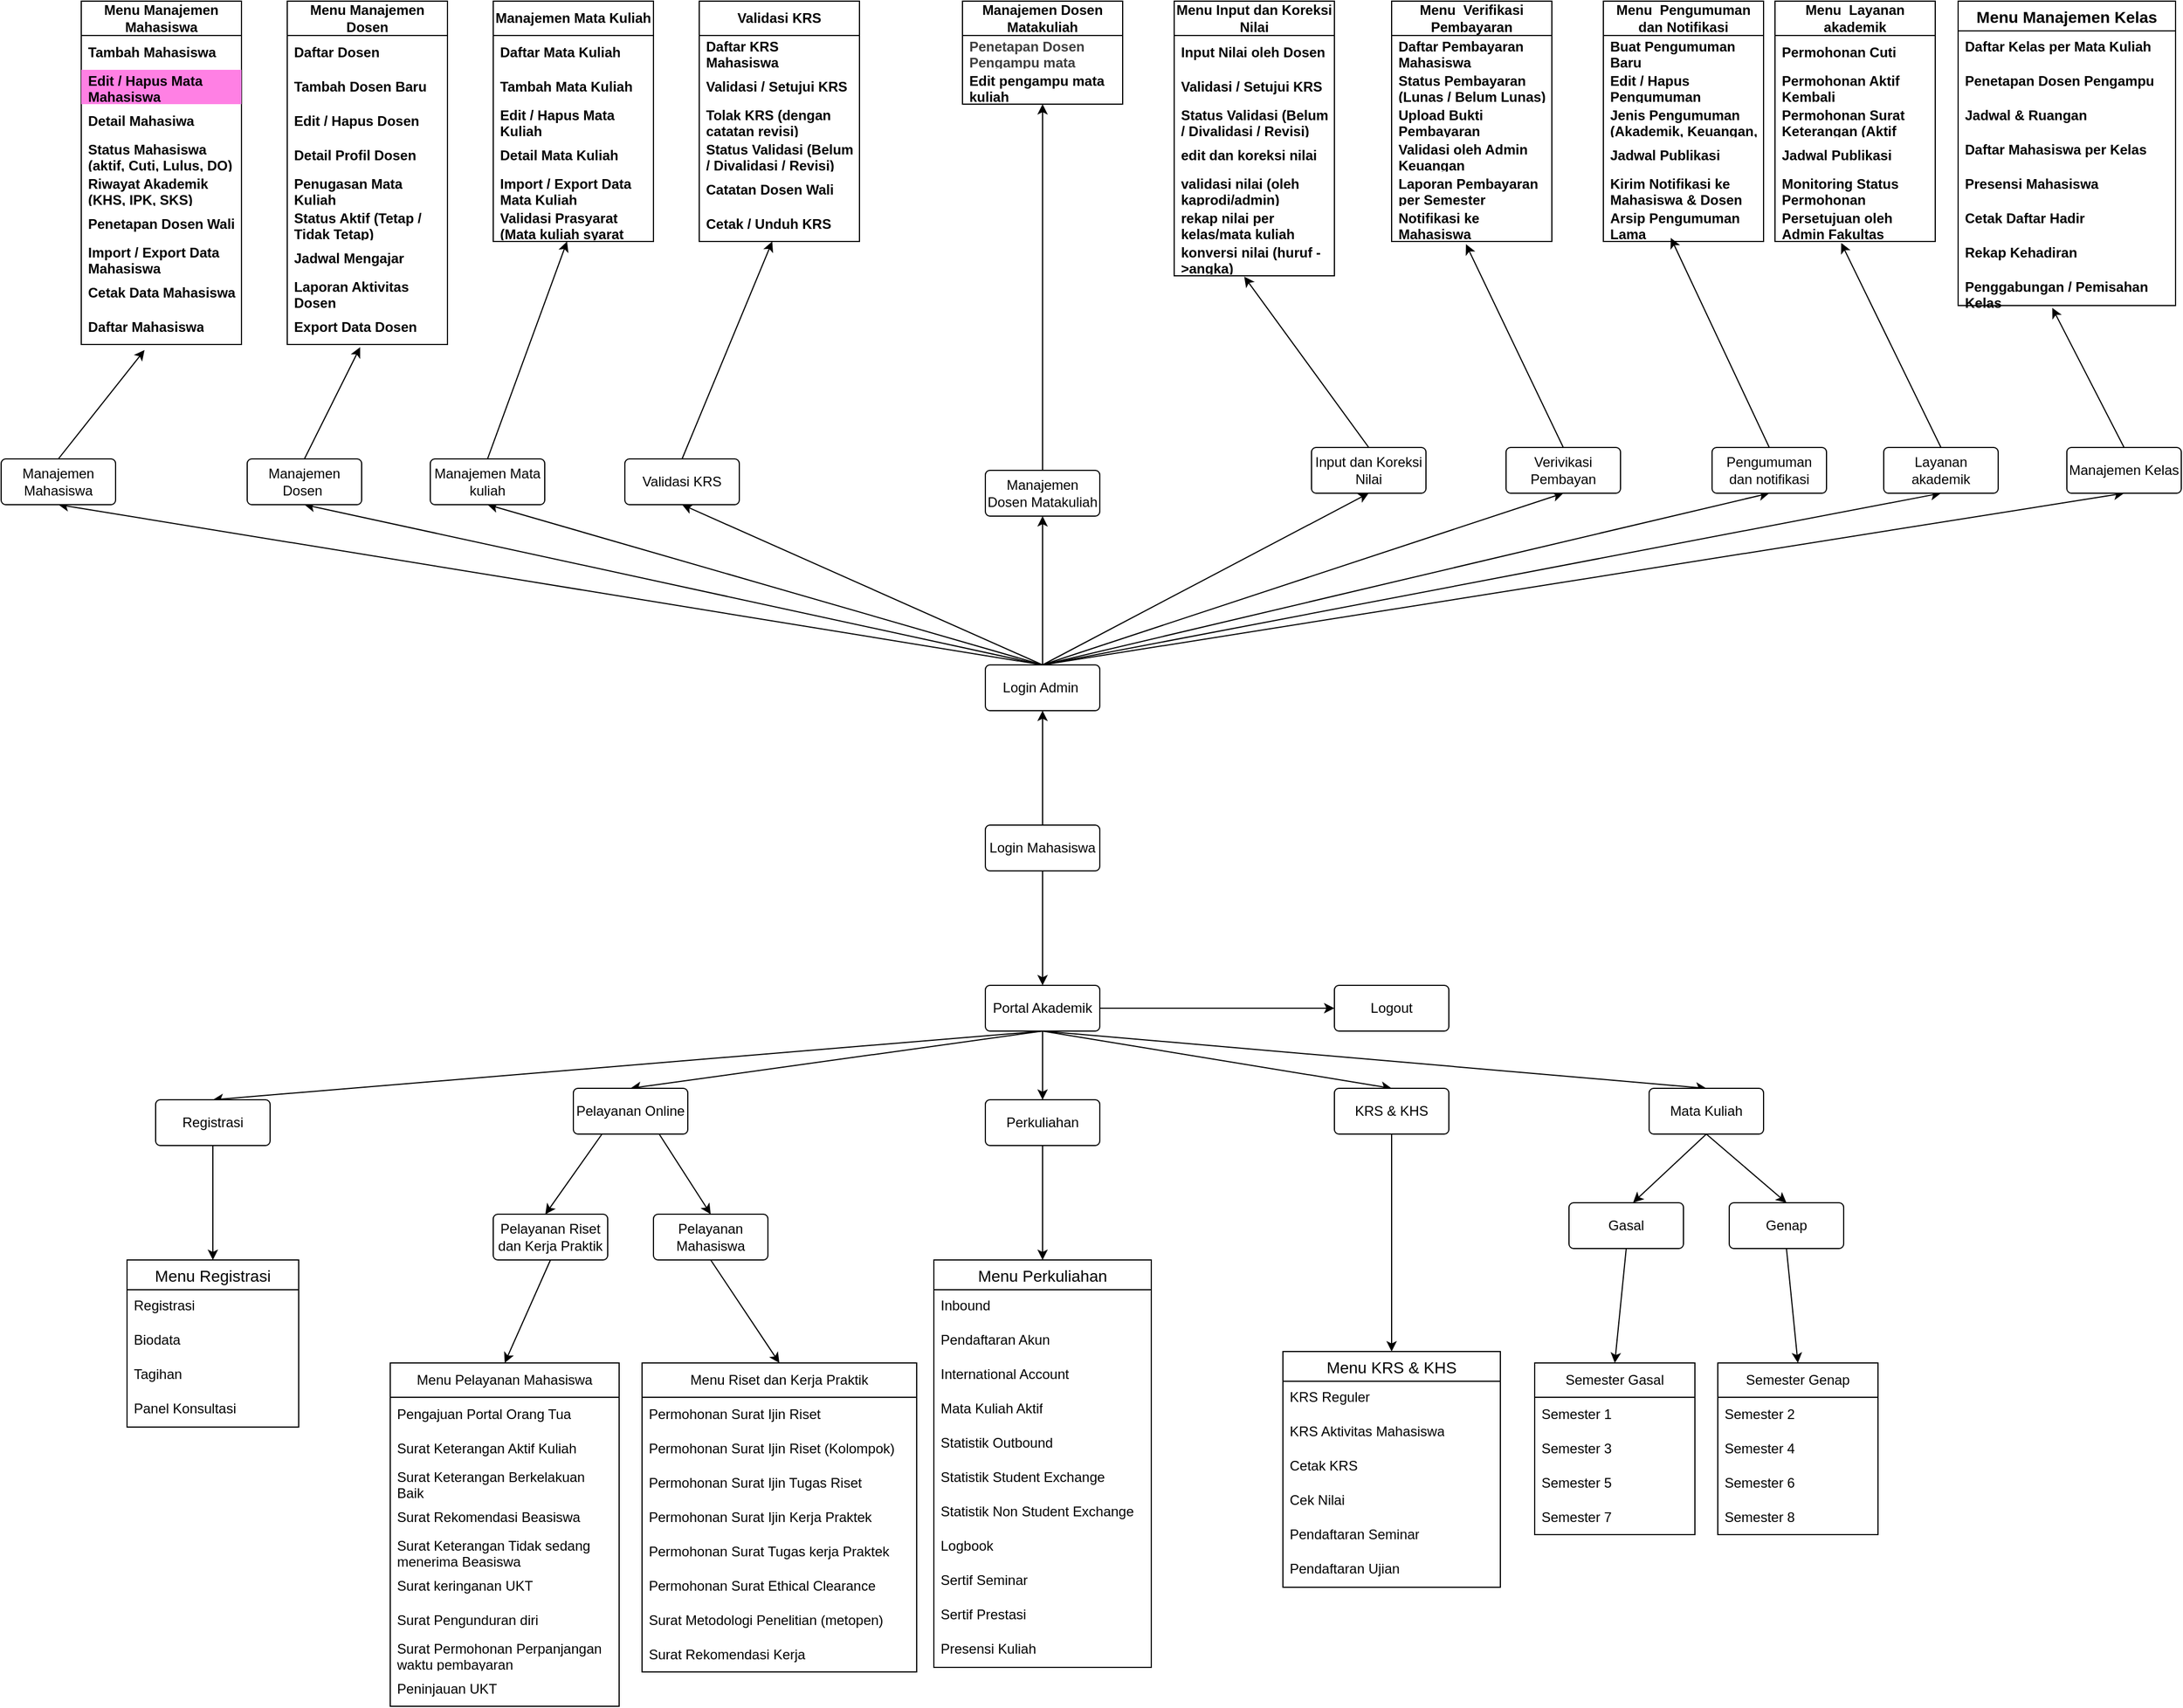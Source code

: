 <mxfile>
    <diagram name="Page-1" id="XrHhuJpk2YQxBKXzgdbh">
        <mxGraphModel dx="2471" dy="666" grid="1" gridSize="10" guides="1" tooltips="1" connect="1" arrows="0" fold="1" page="1" pageScale="1" pageWidth="850" pageHeight="1100" math="0" shadow="0">
            <root>
                <mxCell id="0"/>
                <mxCell id="1" parent="0"/>
                <mxCell id="265" style="edgeStyle=none;html=1;exitX=0.5;exitY=0;exitDx=0;exitDy=0;entryX=0.5;entryY=1;entryDx=0;entryDy=0;" parent="1" source="vxwZ2ynwk_jNYCJZXO2z-90" target="VOGMMPc9eYCUuUgIyV1X-90" edge="1">
                    <mxGeometry relative="1" as="geometry"/>
                </mxCell>
                <mxCell id="266" style="edgeStyle=none;html=1;exitX=0.5;exitY=0;exitDx=0;exitDy=0;entryX=0.5;entryY=1;entryDx=0;entryDy=0;" parent="1" source="vxwZ2ynwk_jNYCJZXO2z-90" target="VOGMMPc9eYCUuUgIyV1X-91" edge="1">
                    <mxGeometry relative="1" as="geometry"/>
                </mxCell>
                <mxCell id="267" style="edgeStyle=none;html=1;exitX=0.5;exitY=0;exitDx=0;exitDy=0;entryX=0.5;entryY=1;entryDx=0;entryDy=0;" parent="1" source="vxwZ2ynwk_jNYCJZXO2z-90" target="VOGMMPc9eYCUuUgIyV1X-93" edge="1">
                    <mxGeometry relative="1" as="geometry"/>
                </mxCell>
                <mxCell id="269" style="edgeStyle=none;html=1;exitX=0.5;exitY=0;exitDx=0;exitDy=0;entryX=0.5;entryY=1;entryDx=0;entryDy=0;" parent="1" source="vxwZ2ynwk_jNYCJZXO2z-90" target="VOGMMPc9eYCUuUgIyV1X-92" edge="1">
                    <mxGeometry relative="1" as="geometry"/>
                </mxCell>
                <mxCell id="270" style="edgeStyle=none;html=1;exitX=0.5;exitY=0;exitDx=0;exitDy=0;entryX=0.5;entryY=1;entryDx=0;entryDy=0;" parent="1" source="vxwZ2ynwk_jNYCJZXO2z-90" target="VOGMMPc9eYCUuUgIyV1X-94" edge="1">
                    <mxGeometry relative="1" as="geometry"/>
                </mxCell>
                <mxCell id="271" style="edgeStyle=none;html=1;exitX=0.5;exitY=0;exitDx=0;exitDy=0;entryX=0.5;entryY=1;entryDx=0;entryDy=0;" parent="1" source="vxwZ2ynwk_jNYCJZXO2z-90" target="VOGMMPc9eYCUuUgIyV1X-95" edge="1">
                    <mxGeometry relative="1" as="geometry"/>
                </mxCell>
                <mxCell id="272" style="edgeStyle=none;html=1;exitX=0.5;exitY=0;exitDx=0;exitDy=0;entryX=0.5;entryY=1;entryDx=0;entryDy=0;" parent="1" source="vxwZ2ynwk_jNYCJZXO2z-90" target="VOGMMPc9eYCUuUgIyV1X-96" edge="1">
                    <mxGeometry relative="1" as="geometry"/>
                </mxCell>
                <mxCell id="273" style="edgeStyle=none;html=1;exitX=0.5;exitY=0;exitDx=0;exitDy=0;entryX=0.5;entryY=1;entryDx=0;entryDy=0;" parent="1" source="vxwZ2ynwk_jNYCJZXO2z-90" target="VOGMMPc9eYCUuUgIyV1X-97" edge="1">
                    <mxGeometry relative="1" as="geometry"/>
                </mxCell>
                <mxCell id="298" style="edgeStyle=none;html=1;exitX=0.5;exitY=0;exitDx=0;exitDy=0;entryX=0.5;entryY=1;entryDx=0;entryDy=0;" parent="1" source="vxwZ2ynwk_jNYCJZXO2z-90" target="vxwZ2ynwk_jNYCJZXO2z-91" edge="1">
                    <mxGeometry relative="1" as="geometry"/>
                </mxCell>
                <mxCell id="417" style="edgeStyle=none;html=1;exitX=0.5;exitY=0;exitDx=0;exitDy=0;entryX=0.5;entryY=1;entryDx=0;entryDy=0;" edge="1" parent="1" source="vxwZ2ynwk_jNYCJZXO2z-90" target="415">
                    <mxGeometry relative="1" as="geometry"/>
                </mxCell>
                <mxCell id="vxwZ2ynwk_jNYCJZXO2z-90" value="Login Admin&amp;nbsp;" style="rounded=1;arcSize=10;whiteSpace=wrap;html=1;align=center;" parent="1" vertex="1">
                    <mxGeometry x="-80" y="870" width="100" height="40" as="geometry"/>
                </mxCell>
                <mxCell id="vxwZ2ynwk_jNYCJZXO2z-91" value="Manajemen Mahasiswa" style="rounded=1;arcSize=10;whiteSpace=wrap;html=1;align=center;" parent="1" vertex="1">
                    <mxGeometry x="-940" y="690" width="100" height="40" as="geometry"/>
                </mxCell>
                <mxCell id="VOGMMPc9eYCUuUgIyV1X-90" value="Manajemen Dosen&amp;nbsp;" style="rounded=1;arcSize=10;whiteSpace=wrap;html=1;align=center;" parent="1" vertex="1">
                    <mxGeometry x="-725" y="690" width="100" height="40" as="geometry"/>
                </mxCell>
                <mxCell id="394" style="edgeStyle=none;html=1;exitX=0.5;exitY=0;exitDx=0;exitDy=0;" edge="1" parent="1" source="VOGMMPc9eYCUuUgIyV1X-91" target="330">
                    <mxGeometry relative="1" as="geometry"/>
                </mxCell>
                <mxCell id="VOGMMPc9eYCUuUgIyV1X-91" value="Manajemen Mata kuliah" style="rounded=1;arcSize=10;whiteSpace=wrap;html=1;align=center;" parent="1" vertex="1">
                    <mxGeometry x="-565" y="690" width="100" height="40" as="geometry"/>
                </mxCell>
                <mxCell id="395" style="edgeStyle=none;html=1;exitX=0.5;exitY=0;exitDx=0;exitDy=0;" edge="1" parent="1" source="VOGMMPc9eYCUuUgIyV1X-92" target="338">
                    <mxGeometry relative="1" as="geometry"/>
                </mxCell>
                <mxCell id="VOGMMPc9eYCUuUgIyV1X-92" value="Validasi KRS" style="rounded=1;arcSize=10;whiteSpace=wrap;html=1;align=center;" parent="1" vertex="1">
                    <mxGeometry x="-395" y="690" width="100" height="40" as="geometry"/>
                </mxCell>
                <mxCell id="VOGMMPc9eYCUuUgIyV1X-93" value="Input dan Koreksi Nilai" style="rounded=1;arcSize=10;whiteSpace=wrap;html=1;align=center;" parent="1" vertex="1">
                    <mxGeometry x="205" y="680" width="100" height="40" as="geometry"/>
                </mxCell>
                <mxCell id="VOGMMPc9eYCUuUgIyV1X-94" value="Verivikasi Pembayan" style="rounded=1;arcSize=10;whiteSpace=wrap;html=1;align=center;" parent="1" vertex="1">
                    <mxGeometry x="375" y="680" width="100" height="40" as="geometry"/>
                </mxCell>
                <mxCell id="399" style="edgeStyle=none;html=1;exitX=0.5;exitY=0;exitDx=0;exitDy=0;entryX=0.421;entryY=0.896;entryDx=0;entryDy=0;entryPerimeter=0;" edge="1" parent="1" source="VOGMMPc9eYCUuUgIyV1X-95" target="363">
                    <mxGeometry relative="1" as="geometry">
                        <mxPoint x="520" y="430" as="targetPoint"/>
                    </mxGeometry>
                </mxCell>
                <mxCell id="VOGMMPc9eYCUuUgIyV1X-95" value="Pengumuman dan notifikasi" style="rounded=1;arcSize=10;whiteSpace=wrap;html=1;align=center;" parent="1" vertex="1">
                    <mxGeometry x="555" y="680" width="100" height="40" as="geometry"/>
                </mxCell>
                <mxCell id="VOGMMPc9eYCUuUgIyV1X-96" value="Layanan akademik" style="rounded=1;arcSize=10;whiteSpace=wrap;html=1;align=center;" parent="1" vertex="1">
                    <mxGeometry x="705" y="680" width="100" height="40" as="geometry"/>
                </mxCell>
                <mxCell id="VOGMMPc9eYCUuUgIyV1X-97" value="Manajemen Kelas" style="rounded=1;arcSize=10;whiteSpace=wrap;html=1;align=center;" parent="1" vertex="1">
                    <mxGeometry x="865" y="680" width="100" height="40" as="geometry"/>
                </mxCell>
                <mxCell id="168" style="edgeStyle=none;html=1;exitX=0.5;exitY=1;exitDx=0;exitDy=0;entryX=0.5;entryY=0;entryDx=0;entryDy=0;" parent="1" source="154" target="155" edge="1">
                    <mxGeometry relative="1" as="geometry"/>
                </mxCell>
                <mxCell id="261" style="edgeStyle=none;html=1;exitX=0.5;exitY=0;exitDx=0;exitDy=0;" parent="1" source="154" target="vxwZ2ynwk_jNYCJZXO2z-90" edge="1">
                    <mxGeometry relative="1" as="geometry"/>
                </mxCell>
                <mxCell id="154" value="Login Mahasiswa" style="rounded=1;arcSize=10;whiteSpace=wrap;html=1;align=center;" parent="1" vertex="1">
                    <mxGeometry x="-80" y="1010" width="100" height="40" as="geometry"/>
                </mxCell>
                <mxCell id="174" style="edgeStyle=none;html=1;exitX=0.5;exitY=1;exitDx=0;exitDy=0;entryX=0.5;entryY=0;entryDx=0;entryDy=0;" parent="1" source="155" target="159" edge="1">
                    <mxGeometry relative="1" as="geometry"/>
                </mxCell>
                <mxCell id="178" style="edgeStyle=none;html=1;exitX=0.5;exitY=1;exitDx=0;exitDy=0;entryX=0.5;entryY=0;entryDx=0;entryDy=0;" parent="1" source="155" target="160" edge="1">
                    <mxGeometry relative="1" as="geometry"/>
                </mxCell>
                <mxCell id="179" style="edgeStyle=none;html=1;exitX=0.5;exitY=1;exitDx=0;exitDy=0;entryX=0.5;entryY=0;entryDx=0;entryDy=0;" parent="1" source="155" target="158" edge="1">
                    <mxGeometry relative="1" as="geometry"/>
                </mxCell>
                <mxCell id="257" style="edgeStyle=none;html=1;exitX=1;exitY=0.5;exitDx=0;exitDy=0;entryX=0;entryY=0.5;entryDx=0;entryDy=0;" parent="1" source="155" target="162" edge="1">
                    <mxGeometry relative="1" as="geometry"/>
                </mxCell>
                <mxCell id="259" style="edgeStyle=none;html=1;exitX=0.5;exitY=1;exitDx=0;exitDy=0;entryX=0.5;entryY=0;entryDx=0;entryDy=0;" parent="1" source="155" target="156" edge="1">
                    <mxGeometry relative="1" as="geometry"/>
                </mxCell>
                <mxCell id="260" style="edgeStyle=none;html=1;exitX=0.5;exitY=1;exitDx=0;exitDy=0;entryX=0.5;entryY=0;entryDx=0;entryDy=0;" parent="1" source="155" target="166" edge="1">
                    <mxGeometry relative="1" as="geometry"/>
                </mxCell>
                <mxCell id="155" value="Portal Akademik" style="rounded=1;arcSize=10;whiteSpace=wrap;html=1;align=center;" parent="1" vertex="1">
                    <mxGeometry x="-80" y="1150" width="100" height="40" as="geometry"/>
                </mxCell>
                <mxCell id="231" style="edgeStyle=none;html=1;exitX=0.5;exitY=1;exitDx=0;exitDy=0;entryX=0.5;entryY=0;entryDx=0;entryDy=0;" parent="1" source="156" target="225" edge="1">
                    <mxGeometry relative="1" as="geometry"/>
                </mxCell>
                <mxCell id="156" value="Registrasi" style="rounded=1;arcSize=10;whiteSpace=wrap;html=1;align=center;" parent="1" vertex="1">
                    <mxGeometry x="-805" y="1250" width="100" height="40" as="geometry"/>
                </mxCell>
                <mxCell id="224" style="edgeStyle=none;html=1;exitX=0.5;exitY=1;exitDx=0;exitDy=0;entryX=0.5;entryY=0;entryDx=0;entryDy=0;" parent="1" source="158" target="217" edge="1">
                    <mxGeometry relative="1" as="geometry"/>
                </mxCell>
                <mxCell id="158" value="KRS &amp;amp; KHS" style="rounded=1;arcSize=10;whiteSpace=wrap;html=1;align=center;" parent="1" vertex="1">
                    <mxGeometry x="225" y="1240" width="100" height="40" as="geometry"/>
                </mxCell>
                <mxCell id="216" style="edgeStyle=none;html=1;exitX=0.5;exitY=1;exitDx=0;exitDy=0;entryX=0.5;entryY=0;entryDx=0;entryDy=0;" parent="1" source="159" target="204" edge="1">
                    <mxGeometry relative="1" as="geometry"/>
                </mxCell>
                <mxCell id="159" value="Perkuliahan" style="rounded=1;arcSize=10;whiteSpace=wrap;html=1;align=center;" parent="1" vertex="1">
                    <mxGeometry x="-80" y="1250" width="100" height="40" as="geometry"/>
                </mxCell>
                <mxCell id="182" style="edgeStyle=none;html=1;exitX=0.75;exitY=1;exitDx=0;exitDy=0;entryX=0.5;entryY=0;entryDx=0;entryDy=0;" parent="1" source="160" target="180" edge="1">
                    <mxGeometry relative="1" as="geometry"/>
                </mxCell>
                <mxCell id="160" value="Pelayanan Online" style="rounded=1;arcSize=10;whiteSpace=wrap;html=1;align=center;" parent="1" vertex="1">
                    <mxGeometry x="-440" y="1240" width="100" height="40" as="geometry"/>
                </mxCell>
                <mxCell id="162" value="Logout" style="rounded=1;arcSize=10;whiteSpace=wrap;html=1;align=center;" parent="1" vertex="1">
                    <mxGeometry x="225" y="1150" width="100" height="40" as="geometry"/>
                </mxCell>
                <mxCell id="193" style="edgeStyle=none;html=1;exitX=0.5;exitY=1;exitDx=0;exitDy=0;entryX=0.5;entryY=0;entryDx=0;entryDy=0;" parent="1" source="165" target="183" edge="1">
                    <mxGeometry relative="1" as="geometry"/>
                </mxCell>
                <mxCell id="165" value="Pelayanan Riset dan Kerja Praktik" style="rounded=1;arcSize=10;whiteSpace=wrap;html=1;align=center;" parent="1" vertex="1">
                    <mxGeometry x="-510" y="1350" width="100" height="40" as="geometry"/>
                </mxCell>
                <mxCell id="243" style="edgeStyle=none;html=1;exitX=0.5;exitY=1;exitDx=0;exitDy=0;entryX=0.5;entryY=0;entryDx=0;entryDy=0;" parent="1" source="166" target="240" edge="1">
                    <mxGeometry relative="1" as="geometry"/>
                </mxCell>
                <mxCell id="166" value="Mata Kuliah" style="rounded=1;arcSize=10;whiteSpace=wrap;html=1;align=center;" parent="1" vertex="1">
                    <mxGeometry x="500" y="1240" width="100" height="40" as="geometry"/>
                </mxCell>
                <mxCell id="203" style="edgeStyle=none;html=1;exitX=0.5;exitY=1;exitDx=0;exitDy=0;entryX=0.5;entryY=0;entryDx=0;entryDy=0;" parent="1" source="180" target="194" edge="1">
                    <mxGeometry relative="1" as="geometry"/>
                </mxCell>
                <mxCell id="180" value="Pelayanan Mahasiswa" style="rounded=1;arcSize=10;whiteSpace=wrap;html=1;align=center;" parent="1" vertex="1">
                    <mxGeometry x="-370" y="1350" width="100" height="40" as="geometry"/>
                </mxCell>
                <mxCell id="181" style="edgeStyle=none;html=1;exitX=0.25;exitY=1;exitDx=0;exitDy=0;entryX=0.455;entryY=0.003;entryDx=0;entryDy=0;entryPerimeter=0;" parent="1" source="160" target="165" edge="1">
                    <mxGeometry relative="1" as="geometry"/>
                </mxCell>
                <mxCell id="183" value="Menu Pelayanan Mahasiswa" style="swimlane;fontStyle=0;childLayout=stackLayout;horizontal=1;startSize=30;horizontalStack=0;resizeParent=1;resizeParentMax=0;resizeLast=0;collapsible=1;marginBottom=0;whiteSpace=wrap;html=1;" parent="1" vertex="1">
                    <mxGeometry x="-600" y="1480" width="200" height="300" as="geometry">
                        <mxRectangle x="710" y="690" width="190" height="30" as="alternateBounds"/>
                    </mxGeometry>
                </mxCell>
                <mxCell id="184" value="Pengajuan Portal Orang Tua" style="text;strokeColor=none;fillColor=none;align=left;verticalAlign=middle;spacingLeft=4;spacingRight=4;overflow=hidden;points=[[0,0.5],[1,0.5]];portConstraint=eastwest;rotatable=0;whiteSpace=wrap;html=1;" parent="183" vertex="1">
                    <mxGeometry y="30" width="200" height="30" as="geometry"/>
                </mxCell>
                <mxCell id="185" value="Surat Keterangan Aktif Kuliah" style="text;strokeColor=none;fillColor=none;align=left;verticalAlign=middle;spacingLeft=4;spacingRight=4;overflow=hidden;points=[[0,0.5],[1,0.5]];portConstraint=eastwest;rotatable=0;whiteSpace=wrap;html=1;" parent="183" vertex="1">
                    <mxGeometry y="60" width="200" height="30" as="geometry"/>
                </mxCell>
                <mxCell id="186" value="Surat Keterangan Berkelakuan Baik" style="text;strokeColor=none;fillColor=none;align=left;verticalAlign=middle;spacingLeft=4;spacingRight=4;overflow=hidden;points=[[0,0.5],[1,0.5]];portConstraint=eastwest;rotatable=0;whiteSpace=wrap;html=1;" parent="183" vertex="1">
                    <mxGeometry y="90" width="200" height="30" as="geometry"/>
                </mxCell>
                <mxCell id="187" value="Surat Rekomendasi Beasiswa&amp;nbsp;" style="text;strokeColor=none;fillColor=none;align=left;verticalAlign=middle;spacingLeft=4;spacingRight=4;overflow=hidden;points=[[0,0.5],[1,0.5]];portConstraint=eastwest;rotatable=0;whiteSpace=wrap;html=1;" parent="183" vertex="1">
                    <mxGeometry y="120" width="200" height="30" as="geometry"/>
                </mxCell>
                <mxCell id="188" value="&lt;span style=&quot;color: rgb(0, 0, 0);&quot;&gt;Surat Keterangan Tidak sedang menerima Beasiswa&lt;/span&gt;" style="text;strokeColor=none;fillColor=none;align=left;verticalAlign=middle;spacingLeft=4;spacingRight=4;overflow=hidden;points=[[0,0.5],[1,0.5]];portConstraint=eastwest;rotatable=0;whiteSpace=wrap;html=1;" parent="183" vertex="1">
                    <mxGeometry y="150" width="200" height="30" as="geometry"/>
                </mxCell>
                <mxCell id="189" value="Surat keringanan UKT" style="text;strokeColor=none;fillColor=none;align=left;verticalAlign=middle;spacingLeft=4;spacingRight=4;overflow=hidden;points=[[0,0.5],[1,0.5]];portConstraint=eastwest;rotatable=0;whiteSpace=wrap;html=1;" parent="183" vertex="1">
                    <mxGeometry y="180" width="200" height="30" as="geometry"/>
                </mxCell>
                <mxCell id="190" value="Surat Pengunduran diri" style="text;strokeColor=none;fillColor=none;align=left;verticalAlign=middle;spacingLeft=4;spacingRight=4;overflow=hidden;points=[[0,0.5],[1,0.5]];portConstraint=eastwest;rotatable=0;whiteSpace=wrap;html=1;" parent="183" vertex="1">
                    <mxGeometry y="210" width="200" height="30" as="geometry"/>
                </mxCell>
                <mxCell id="191" value="Surat Permohonan Perpanjangan waktu pembayaran" style="text;strokeColor=none;fillColor=none;align=left;verticalAlign=middle;spacingLeft=4;spacingRight=4;overflow=hidden;points=[[0,0.5],[1,0.5]];portConstraint=eastwest;rotatable=0;whiteSpace=wrap;html=1;" parent="183" vertex="1">
                    <mxGeometry y="240" width="200" height="30" as="geometry"/>
                </mxCell>
                <mxCell id="192" value="Peninjauan UKT" style="text;strokeColor=none;fillColor=none;align=left;verticalAlign=middle;spacingLeft=4;spacingRight=4;overflow=hidden;points=[[0,0.5],[1,0.5]];portConstraint=eastwest;rotatable=0;whiteSpace=wrap;html=1;" parent="183" vertex="1">
                    <mxGeometry y="270" width="200" height="30" as="geometry"/>
                </mxCell>
                <mxCell id="194" value="&lt;span style=&quot;color: rgb(0, 0, 0);&quot;&gt;Menu Riset dan Kerja Praktik&lt;/span&gt;" style="swimlane;fontStyle=0;childLayout=stackLayout;horizontal=1;startSize=30;horizontalStack=0;resizeParent=1;resizeParentMax=0;resizeLast=0;collapsible=1;marginBottom=0;whiteSpace=wrap;html=1;" parent="1" vertex="1">
                    <mxGeometry x="-380" y="1480" width="240" height="270" as="geometry">
                        <mxRectangle x="900" y="630" width="190" height="30" as="alternateBounds"/>
                    </mxGeometry>
                </mxCell>
                <mxCell id="195" value="Permohonan Surat Ijin Riset" style="text;strokeColor=none;fillColor=none;align=left;verticalAlign=middle;spacingLeft=4;spacingRight=4;overflow=hidden;points=[[0,0.5],[1,0.5]];portConstraint=eastwest;rotatable=0;whiteSpace=wrap;html=1;" parent="194" vertex="1">
                    <mxGeometry y="30" width="240" height="30" as="geometry"/>
                </mxCell>
                <mxCell id="196" value="Permohonan Surat Ijin Riset (Kolompok)" style="text;strokeColor=none;fillColor=none;align=left;verticalAlign=middle;spacingLeft=4;spacingRight=4;overflow=hidden;points=[[0,0.5],[1,0.5]];portConstraint=eastwest;rotatable=0;whiteSpace=wrap;html=1;" parent="194" vertex="1">
                    <mxGeometry y="60" width="240" height="30" as="geometry"/>
                </mxCell>
                <mxCell id="197" value="Permohonan Surat Ijin Tugas Riset&amp;nbsp;" style="text;strokeColor=none;fillColor=none;align=left;verticalAlign=middle;spacingLeft=4;spacingRight=4;overflow=hidden;points=[[0,0.5],[1,0.5]];portConstraint=eastwest;rotatable=0;whiteSpace=wrap;html=1;" parent="194" vertex="1">
                    <mxGeometry y="90" width="240" height="30" as="geometry"/>
                </mxCell>
                <mxCell id="198" value="Permohonan Surat Ijin Kerja Praktek" style="text;strokeColor=none;fillColor=none;align=left;verticalAlign=middle;spacingLeft=4;spacingRight=4;overflow=hidden;points=[[0,0.5],[1,0.5]];portConstraint=eastwest;rotatable=0;whiteSpace=wrap;html=1;" parent="194" vertex="1">
                    <mxGeometry y="120" width="240" height="30" as="geometry"/>
                </mxCell>
                <mxCell id="199" value="Permohonan Surat Tugas kerja Praktek" style="text;strokeColor=none;fillColor=none;align=left;verticalAlign=middle;spacingLeft=4;spacingRight=4;overflow=hidden;points=[[0,0.5],[1,0.5]];portConstraint=eastwest;rotatable=0;whiteSpace=wrap;html=1;" parent="194" vertex="1">
                    <mxGeometry y="150" width="240" height="30" as="geometry"/>
                </mxCell>
                <mxCell id="200" value="Permohonan Surat Ethical Clearance" style="text;strokeColor=none;fillColor=none;align=left;verticalAlign=middle;spacingLeft=4;spacingRight=4;overflow=hidden;points=[[0,0.5],[1,0.5]];portConstraint=eastwest;rotatable=0;whiteSpace=wrap;html=1;" parent="194" vertex="1">
                    <mxGeometry y="180" width="240" height="30" as="geometry"/>
                </mxCell>
                <mxCell id="201" value="Surat Metodologi Penelitian (metopen)" style="text;strokeColor=none;fillColor=none;align=left;verticalAlign=middle;spacingLeft=4;spacingRight=4;overflow=hidden;points=[[0,0.5],[1,0.5]];portConstraint=eastwest;rotatable=0;whiteSpace=wrap;html=1;" parent="194" vertex="1">
                    <mxGeometry y="210" width="240" height="30" as="geometry"/>
                </mxCell>
                <mxCell id="202" value="Surat Rekomendasi Kerja" style="text;strokeColor=none;fillColor=none;align=left;verticalAlign=middle;spacingLeft=4;spacingRight=4;overflow=hidden;points=[[0,0.5],[1,0.5]];portConstraint=eastwest;rotatable=0;whiteSpace=wrap;html=1;" parent="194" vertex="1">
                    <mxGeometry y="240" width="240" height="30" as="geometry"/>
                </mxCell>
                <mxCell id="204" value="Menu Perkuliahan" style="swimlane;fontStyle=0;childLayout=stackLayout;horizontal=1;startSize=26;horizontalStack=0;resizeParent=1;resizeParentMax=0;resizeLast=0;collapsible=1;marginBottom=0;align=center;fontSize=14;" parent="1" vertex="1">
                    <mxGeometry x="-125" y="1390" width="190" height="356" as="geometry"/>
                </mxCell>
                <mxCell id="205" value="Inbound" style="text;strokeColor=none;fillColor=none;spacingLeft=4;spacingRight=4;overflow=hidden;rotatable=0;points=[[0,0.5],[1,0.5]];portConstraint=eastwest;fontSize=12;whiteSpace=wrap;html=1;" parent="204" vertex="1">
                    <mxGeometry y="26" width="190" height="30" as="geometry"/>
                </mxCell>
                <mxCell id="206" value="Pendaftaran Akun" style="text;strokeColor=none;fillColor=none;spacingLeft=4;spacingRight=4;overflow=hidden;rotatable=0;points=[[0,0.5],[1,0.5]];portConstraint=eastwest;fontSize=12;whiteSpace=wrap;html=1;" parent="204" vertex="1">
                    <mxGeometry y="56" width="190" height="30" as="geometry"/>
                </mxCell>
                <mxCell id="207" value="International Account" style="text;strokeColor=none;fillColor=none;spacingLeft=4;spacingRight=4;overflow=hidden;rotatable=0;points=[[0,0.5],[1,0.5]];portConstraint=eastwest;fontSize=12;whiteSpace=wrap;html=1;" parent="204" vertex="1">
                    <mxGeometry y="86" width="190" height="30" as="geometry"/>
                </mxCell>
                <mxCell id="208" value="Mata Kuliah Aktif" style="text;strokeColor=none;fillColor=none;spacingLeft=4;spacingRight=4;overflow=hidden;rotatable=0;points=[[0,0.5],[1,0.5]];portConstraint=eastwest;fontSize=12;whiteSpace=wrap;html=1;" parent="204" vertex="1">
                    <mxGeometry y="116" width="190" height="30" as="geometry"/>
                </mxCell>
                <mxCell id="209" value="Statistik Outbound" style="text;strokeColor=none;fillColor=none;spacingLeft=4;spacingRight=4;overflow=hidden;rotatable=0;points=[[0,0.5],[1,0.5]];portConstraint=eastwest;fontSize=12;whiteSpace=wrap;html=1;" parent="204" vertex="1">
                    <mxGeometry y="146" width="190" height="30" as="geometry"/>
                </mxCell>
                <mxCell id="210" value="Statistik Student Exchange" style="text;strokeColor=none;fillColor=none;spacingLeft=4;spacingRight=4;overflow=hidden;rotatable=0;points=[[0,0.5],[1,0.5]];portConstraint=eastwest;fontSize=12;whiteSpace=wrap;html=1;" parent="204" vertex="1">
                    <mxGeometry y="176" width="190" height="30" as="geometry"/>
                </mxCell>
                <mxCell id="211" value="Statistik Non Student Exchange" style="text;strokeColor=none;fillColor=none;spacingLeft=4;spacingRight=4;overflow=hidden;rotatable=0;points=[[0,0.5],[1,0.5]];portConstraint=eastwest;fontSize=12;whiteSpace=wrap;html=1;" parent="204" vertex="1">
                    <mxGeometry y="206" width="190" height="30" as="geometry"/>
                </mxCell>
                <mxCell id="212" value="Logbook" style="text;strokeColor=none;fillColor=none;spacingLeft=4;spacingRight=4;overflow=hidden;rotatable=0;points=[[0,0.5],[1,0.5]];portConstraint=eastwest;fontSize=12;whiteSpace=wrap;html=1;" parent="204" vertex="1">
                    <mxGeometry y="236" width="190" height="30" as="geometry"/>
                </mxCell>
                <mxCell id="213" value="Sertif Seminar" style="text;strokeColor=none;fillColor=none;spacingLeft=4;spacingRight=4;overflow=hidden;rotatable=0;points=[[0,0.5],[1,0.5]];portConstraint=eastwest;fontSize=12;whiteSpace=wrap;html=1;" parent="204" vertex="1">
                    <mxGeometry y="266" width="190" height="30" as="geometry"/>
                </mxCell>
                <mxCell id="214" value="Sertif Prestasi" style="text;strokeColor=none;fillColor=none;spacingLeft=4;spacingRight=4;overflow=hidden;rotatable=0;points=[[0,0.5],[1,0.5]];portConstraint=eastwest;fontSize=12;whiteSpace=wrap;html=1;" parent="204" vertex="1">
                    <mxGeometry y="296" width="190" height="30" as="geometry"/>
                </mxCell>
                <mxCell id="215" value="Presensi Kuliah" style="text;strokeColor=none;fillColor=none;spacingLeft=4;spacingRight=4;overflow=hidden;rotatable=0;points=[[0,0.5],[1,0.5]];portConstraint=eastwest;fontSize=12;whiteSpace=wrap;html=1;" parent="204" vertex="1">
                    <mxGeometry y="326" width="190" height="30" as="geometry"/>
                </mxCell>
                <mxCell id="217" value="Menu KRS &amp; KHS" style="swimlane;fontStyle=0;childLayout=stackLayout;horizontal=1;startSize=26;horizontalStack=0;resizeParent=1;resizeParentMax=0;resizeLast=0;collapsible=1;marginBottom=0;align=center;fontSize=14;" parent="1" vertex="1">
                    <mxGeometry x="180" y="1470" width="190" height="206" as="geometry">
                        <mxRectangle x="540" y="383" width="150" height="30" as="alternateBounds"/>
                    </mxGeometry>
                </mxCell>
                <mxCell id="218" value="KRS Reguler" style="text;strokeColor=none;fillColor=none;spacingLeft=4;spacingRight=4;overflow=hidden;rotatable=0;points=[[0,0.5],[1,0.5]];portConstraint=eastwest;fontSize=12;whiteSpace=wrap;html=1;" parent="217" vertex="1">
                    <mxGeometry y="26" width="190" height="30" as="geometry"/>
                </mxCell>
                <mxCell id="219" value="KRS Aktivitas Mahasiswa" style="text;strokeColor=none;fillColor=none;spacingLeft=4;spacingRight=4;overflow=hidden;rotatable=0;points=[[0,0.5],[1,0.5]];portConstraint=eastwest;fontSize=12;whiteSpace=wrap;html=1;" parent="217" vertex="1">
                    <mxGeometry y="56" width="190" height="30" as="geometry"/>
                </mxCell>
                <mxCell id="220" value="Cetak KRS" style="text;strokeColor=none;fillColor=none;spacingLeft=4;spacingRight=4;overflow=hidden;rotatable=0;points=[[0,0.5],[1,0.5]];portConstraint=eastwest;fontSize=12;whiteSpace=wrap;html=1;" parent="217" vertex="1">
                    <mxGeometry y="86" width="190" height="30" as="geometry"/>
                </mxCell>
                <mxCell id="221" value="Cek Nilai" style="text;strokeColor=none;fillColor=none;spacingLeft=4;spacingRight=4;overflow=hidden;rotatable=0;points=[[0,0.5],[1,0.5]];portConstraint=eastwest;fontSize=12;whiteSpace=wrap;html=1;" parent="217" vertex="1">
                    <mxGeometry y="116" width="190" height="30" as="geometry"/>
                </mxCell>
                <mxCell id="222" value="Pendaftaran Seminar" style="text;strokeColor=none;fillColor=none;spacingLeft=4;spacingRight=4;overflow=hidden;rotatable=0;points=[[0,0.5],[1,0.5]];portConstraint=eastwest;fontSize=12;whiteSpace=wrap;html=1;" parent="217" vertex="1">
                    <mxGeometry y="146" width="190" height="30" as="geometry"/>
                </mxCell>
                <mxCell id="223" value="Pendaftaran Ujian" style="text;strokeColor=none;fillColor=none;spacingLeft=4;spacingRight=4;overflow=hidden;rotatable=0;points=[[0,0.5],[1,0.5]];portConstraint=eastwest;fontSize=12;whiteSpace=wrap;html=1;" parent="217" vertex="1">
                    <mxGeometry y="176" width="190" height="30" as="geometry"/>
                </mxCell>
                <mxCell id="225" value="Menu Registrasi" style="swimlane;fontStyle=0;childLayout=stackLayout;horizontal=1;startSize=26;horizontalStack=0;resizeParent=1;resizeParentMax=0;resizeLast=0;collapsible=1;marginBottom=0;align=center;fontSize=14;" parent="1" vertex="1">
                    <mxGeometry x="-830" y="1390" width="150" height="146" as="geometry">
                        <mxRectangle x="600" y="450" width="140" height="30" as="alternateBounds"/>
                    </mxGeometry>
                </mxCell>
                <mxCell id="226" value="Registrasi" style="text;strokeColor=none;fillColor=none;spacingLeft=4;spacingRight=4;overflow=hidden;rotatable=0;points=[[0,0.5],[1,0.5]];portConstraint=eastwest;fontSize=12;whiteSpace=wrap;html=1;" parent="225" vertex="1">
                    <mxGeometry y="26" width="150" height="30" as="geometry"/>
                </mxCell>
                <mxCell id="227" value="Biodata" style="text;strokeColor=none;fillColor=none;spacingLeft=4;spacingRight=4;overflow=hidden;rotatable=0;points=[[0,0.5],[1,0.5]];portConstraint=eastwest;fontSize=12;whiteSpace=wrap;html=1;" parent="225" vertex="1">
                    <mxGeometry y="56" width="150" height="30" as="geometry"/>
                </mxCell>
                <mxCell id="228" value="Tagihan" style="text;strokeColor=none;fillColor=none;spacingLeft=4;spacingRight=4;overflow=hidden;rotatable=0;points=[[0,0.5],[1,0.5]];portConstraint=eastwest;fontSize=12;whiteSpace=wrap;html=1;" parent="225" vertex="1">
                    <mxGeometry y="86" width="150" height="30" as="geometry"/>
                </mxCell>
                <mxCell id="229" value="Panel Konsultasi" style="text;strokeColor=none;fillColor=none;spacingLeft=4;spacingRight=4;overflow=hidden;rotatable=0;points=[[0,0.5],[1,0.5]];portConstraint=eastwest;fontSize=12;whiteSpace=wrap;html=1;" parent="225" vertex="1">
                    <mxGeometry y="116" width="150" height="30" as="geometry"/>
                </mxCell>
                <mxCell id="254" style="edgeStyle=none;html=1;exitX=0.5;exitY=1;exitDx=0;exitDy=0;entryX=0.5;entryY=0;entryDx=0;entryDy=0;" parent="1" source="240" target="244" edge="1">
                    <mxGeometry relative="1" as="geometry"/>
                </mxCell>
                <mxCell id="240" value="Genap" style="rounded=1;arcSize=10;whiteSpace=wrap;html=1;align=center;" parent="1" vertex="1">
                    <mxGeometry x="570" y="1340" width="100" height="40" as="geometry"/>
                </mxCell>
                <mxCell id="253" style="edgeStyle=none;html=1;exitX=0.5;exitY=1;exitDx=0;exitDy=0;entryX=0.5;entryY=0;entryDx=0;entryDy=0;" parent="1" source="241" target="249" edge="1">
                    <mxGeometry relative="1" as="geometry"/>
                </mxCell>
                <mxCell id="241" value="Gasal" style="rounded=1;arcSize=10;whiteSpace=wrap;html=1;align=center;" parent="1" vertex="1">
                    <mxGeometry x="430" y="1340" width="100" height="40" as="geometry"/>
                </mxCell>
                <mxCell id="242" style="edgeStyle=none;html=1;exitX=0.5;exitY=1;exitDx=0;exitDy=0;entryX=0.56;entryY=-0.004;entryDx=0;entryDy=0;entryPerimeter=0;" parent="1" source="166" target="241" edge="1">
                    <mxGeometry relative="1" as="geometry"/>
                </mxCell>
                <mxCell id="244" value="Semester Genap" style="swimlane;fontStyle=0;childLayout=stackLayout;horizontal=1;startSize=30;horizontalStack=0;resizeParent=1;resizeParentMax=0;resizeLast=0;collapsible=1;marginBottom=0;whiteSpace=wrap;html=1;" parent="1" vertex="1">
                    <mxGeometry x="560" y="1480" width="140" height="150" as="geometry"/>
                </mxCell>
                <mxCell id="245" value="Semester 2" style="text;strokeColor=none;fillColor=none;align=left;verticalAlign=middle;spacingLeft=4;spacingRight=4;overflow=hidden;points=[[0,0.5],[1,0.5]];portConstraint=eastwest;rotatable=0;whiteSpace=wrap;html=1;" parent="244" vertex="1">
                    <mxGeometry y="30" width="140" height="30" as="geometry"/>
                </mxCell>
                <mxCell id="246" value="Semester 4" style="text;strokeColor=none;fillColor=none;align=left;verticalAlign=middle;spacingLeft=4;spacingRight=4;overflow=hidden;points=[[0,0.5],[1,0.5]];portConstraint=eastwest;rotatable=0;whiteSpace=wrap;html=1;" parent="244" vertex="1">
                    <mxGeometry y="60" width="140" height="30" as="geometry"/>
                </mxCell>
                <mxCell id="247" value="Semester 6" style="text;strokeColor=none;fillColor=none;align=left;verticalAlign=middle;spacingLeft=4;spacingRight=4;overflow=hidden;points=[[0,0.5],[1,0.5]];portConstraint=eastwest;rotatable=0;whiteSpace=wrap;html=1;" parent="244" vertex="1">
                    <mxGeometry y="90" width="140" height="30" as="geometry"/>
                </mxCell>
                <mxCell id="256" value="Semester 8" style="text;strokeColor=none;fillColor=none;align=left;verticalAlign=middle;spacingLeft=4;spacingRight=4;overflow=hidden;points=[[0,0.5],[1,0.5]];portConstraint=eastwest;rotatable=0;whiteSpace=wrap;html=1;" parent="244" vertex="1">
                    <mxGeometry y="120" width="140" height="30" as="geometry"/>
                </mxCell>
                <mxCell id="249" value="Semester Gasal" style="swimlane;fontStyle=0;childLayout=stackLayout;horizontal=1;startSize=30;horizontalStack=0;resizeParent=1;resizeParentMax=0;resizeLast=0;collapsible=1;marginBottom=0;whiteSpace=wrap;html=1;" parent="1" vertex="1">
                    <mxGeometry x="400" y="1480" width="140" height="150" as="geometry"/>
                </mxCell>
                <mxCell id="250" value="Semester 1" style="text;strokeColor=none;fillColor=none;align=left;verticalAlign=middle;spacingLeft=4;spacingRight=4;overflow=hidden;points=[[0,0.5],[1,0.5]];portConstraint=eastwest;rotatable=0;whiteSpace=wrap;html=1;" parent="249" vertex="1">
                    <mxGeometry y="30" width="140" height="30" as="geometry"/>
                </mxCell>
                <mxCell id="251" value="Semester 3" style="text;strokeColor=none;fillColor=none;align=left;verticalAlign=middle;spacingLeft=4;spacingRight=4;overflow=hidden;points=[[0,0.5],[1,0.5]];portConstraint=eastwest;rotatable=0;whiteSpace=wrap;html=1;" parent="249" vertex="1">
                    <mxGeometry y="60" width="140" height="30" as="geometry"/>
                </mxCell>
                <mxCell id="252" value="Semester 5" style="text;strokeColor=none;fillColor=none;align=left;verticalAlign=middle;spacingLeft=4;spacingRight=4;overflow=hidden;points=[[0,0.5],[1,0.5]];portConstraint=eastwest;rotatable=0;whiteSpace=wrap;html=1;" parent="249" vertex="1">
                    <mxGeometry y="90" width="140" height="30" as="geometry"/>
                </mxCell>
                <mxCell id="255" value="Semester 7" style="text;strokeColor=none;fillColor=none;align=left;verticalAlign=middle;spacingLeft=4;spacingRight=4;overflow=hidden;points=[[0,0.5],[1,0.5]];portConstraint=eastwest;rotatable=0;whiteSpace=wrap;html=1;" parent="249" vertex="1">
                    <mxGeometry y="120" width="140" height="30" as="geometry"/>
                </mxCell>
                <mxCell id="274" value="Menu Manajemen Kelas" style="swimlane;fontStyle=1;childLayout=stackLayout;horizontal=1;startSize=26;horizontalStack=0;resizeParent=1;resizeParentMax=0;resizeLast=0;collapsible=1;marginBottom=0;align=center;fontSize=14;" parent="1" vertex="1">
                    <mxGeometry x="770" y="290" width="190" height="266" as="geometry"/>
                </mxCell>
                <mxCell id="275" value="Daftar Kelas per Mata Kuliah" style="text;strokeColor=none;fillColor=none;spacingLeft=4;spacingRight=4;overflow=hidden;rotatable=0;points=[[0,0.5],[1,0.5]];portConstraint=eastwest;fontSize=12;whiteSpace=wrap;html=1;fontStyle=1" parent="274" vertex="1">
                    <mxGeometry y="26" width="190" height="30" as="geometry"/>
                </mxCell>
                <mxCell id="276" value="Penetapan Dosen Pengampu" style="text;strokeColor=none;fillColor=none;spacingLeft=4;spacingRight=4;overflow=hidden;rotatable=0;points=[[0,0.5],[1,0.5]];portConstraint=eastwest;fontSize=12;whiteSpace=wrap;html=1;fontStyle=1" parent="274" vertex="1">
                    <mxGeometry y="56" width="190" height="30" as="geometry"/>
                </mxCell>
                <mxCell id="277" value="Jadwal &amp;amp; Ruangan" style="text;strokeColor=none;fillColor=none;spacingLeft=4;spacingRight=4;overflow=hidden;rotatable=0;points=[[0,0.5],[1,0.5]];portConstraint=eastwest;fontSize=12;whiteSpace=wrap;html=1;fontStyle=1" parent="274" vertex="1">
                    <mxGeometry y="86" width="190" height="30" as="geometry"/>
                </mxCell>
                <mxCell id="278" value="Daftar Mahasiswa per Kelas" style="text;strokeColor=none;fillColor=none;spacingLeft=4;spacingRight=4;overflow=hidden;rotatable=0;points=[[0,0.5],[1,0.5]];portConstraint=eastwest;fontSize=12;whiteSpace=wrap;html=1;fontStyle=1" parent="274" vertex="1">
                    <mxGeometry y="116" width="190" height="30" as="geometry"/>
                </mxCell>
                <mxCell id="279" value="Presensi Mahasiswa" style="text;strokeColor=none;fillColor=none;spacingLeft=4;spacingRight=4;overflow=hidden;rotatable=0;points=[[0,0.5],[1,0.5]];portConstraint=eastwest;fontSize=12;whiteSpace=wrap;html=1;fontStyle=1" parent="274" vertex="1">
                    <mxGeometry y="146" width="190" height="30" as="geometry"/>
                </mxCell>
                <mxCell id="280" value="Cetak Daftar Hadir" style="text;strokeColor=none;fillColor=none;spacingLeft=4;spacingRight=4;overflow=hidden;rotatable=0;points=[[0,0.5],[1,0.5]];portConstraint=eastwest;fontSize=12;whiteSpace=wrap;html=1;fontStyle=1" parent="274" vertex="1">
                    <mxGeometry y="176" width="190" height="30" as="geometry"/>
                </mxCell>
                <mxCell id="281" value="Rekap Kehadiran" style="text;strokeColor=none;fillColor=none;spacingLeft=4;spacingRight=4;overflow=hidden;rotatable=0;points=[[0,0.5],[1,0.5]];portConstraint=eastwest;fontSize=12;whiteSpace=wrap;html=1;fontStyle=1" parent="274" vertex="1">
                    <mxGeometry y="206" width="190" height="30" as="geometry"/>
                </mxCell>
                <mxCell id="282" value="Penggabungan / Pemisahan Kelas" style="text;strokeColor=none;fillColor=none;spacingLeft=4;spacingRight=4;overflow=hidden;rotatable=0;points=[[0,0.5],[1,0.5]];portConstraint=eastwest;fontSize=12;whiteSpace=wrap;html=1;fontStyle=1" parent="274" vertex="1">
                    <mxGeometry y="236" width="190" height="30" as="geometry"/>
                </mxCell>
                <mxCell id="299" value="Menu Manajemen Mahasiswa" style="swimlane;fontStyle=1;childLayout=stackLayout;horizontal=1;startSize=30;horizontalStack=0;resizeParent=1;resizeParentMax=0;resizeLast=0;collapsible=1;marginBottom=0;whiteSpace=wrap;html=1;" parent="1" vertex="1">
                    <mxGeometry x="-870" y="290" width="140" height="300" as="geometry"/>
                </mxCell>
                <mxCell id="301" value="Tambah Mahasiswa" style="text;strokeColor=none;fillColor=none;align=left;verticalAlign=middle;spacingLeft=4;spacingRight=4;overflow=hidden;points=[[0,0.5],[1,0.5]];portConstraint=eastwest;rotatable=0;whiteSpace=wrap;html=1;fontStyle=1" parent="299" vertex="1">
                    <mxGeometry y="30" width="140" height="30" as="geometry"/>
                </mxCell>
                <mxCell id="302" value="&lt;strong data-start=&quot;1107&quot; data-end=&quot;1135&quot;&gt;Edit / Hapus Mata Mahasiswa&lt;/strong&gt;" style="text;strokeColor=none;fillColor=#FF80E4;align=left;verticalAlign=middle;spacingLeft=4;spacingRight=4;overflow=hidden;points=[[0,0.5],[1,0.5]];portConstraint=eastwest;rotatable=0;whiteSpace=wrap;html=1;fontStyle=1" parent="299" vertex="1">
                    <mxGeometry y="60" width="140" height="30" as="geometry"/>
                </mxCell>
                <mxCell id="303" value="&lt;strong data-start=&quot;1107&quot; data-end=&quot;1135&quot;&gt;Detail Mahasiwa&lt;/strong&gt;" style="text;strokeColor=none;fillColor=none;align=left;verticalAlign=middle;spacingLeft=4;spacingRight=4;overflow=hidden;points=[[0,0.5],[1,0.5]];portConstraint=eastwest;rotatable=0;whiteSpace=wrap;html=1;fontStyle=1" parent="299" vertex="1">
                    <mxGeometry y="90" width="140" height="30" as="geometry"/>
                </mxCell>
                <mxCell id="304" value="&lt;strong data-start=&quot;1107&quot; data-end=&quot;1135&quot;&gt;Status Mahasiswa (aktif, Cuti, Lulus, DO)&lt;/strong&gt;" style="text;strokeColor=none;fillColor=none;align=left;verticalAlign=middle;spacingLeft=4;spacingRight=4;overflow=hidden;points=[[0,0.5],[1,0.5]];portConstraint=eastwest;rotatable=0;whiteSpace=wrap;html=1;fontStyle=1" parent="299" vertex="1">
                    <mxGeometry y="120" width="140" height="30" as="geometry"/>
                </mxCell>
                <mxCell id="305" value="&lt;strong data-start=&quot;1107&quot; data-end=&quot;1135&quot;&gt;Riwayat Akademik (KHS, IPK, SKS)&lt;/strong&gt;" style="text;strokeColor=none;fillColor=none;align=left;verticalAlign=middle;spacingLeft=4;spacingRight=4;overflow=hidden;points=[[0,0.5],[1,0.5]];portConstraint=eastwest;rotatable=0;whiteSpace=wrap;html=1;fontStyle=1" parent="299" vertex="1">
                    <mxGeometry y="150" width="140" height="30" as="geometry"/>
                </mxCell>
                <mxCell id="306" value="&lt;strong data-start=&quot;1107&quot; data-end=&quot;1135&quot;&gt;Penetapan Dosen Wali&lt;/strong&gt;" style="text;strokeColor=none;fillColor=none;align=left;verticalAlign=middle;spacingLeft=4;spacingRight=4;overflow=hidden;points=[[0,0.5],[1,0.5]];portConstraint=eastwest;rotatable=0;whiteSpace=wrap;html=1;fontStyle=1" parent="299" vertex="1">
                    <mxGeometry y="180" width="140" height="30" as="geometry"/>
                </mxCell>
                <mxCell id="307" value="&lt;strong data-start=&quot;1107&quot; data-end=&quot;1135&quot;&gt;Import / Export Data Mahasiswa&lt;/strong&gt;" style="text;strokeColor=none;fillColor=none;align=left;verticalAlign=middle;spacingLeft=4;spacingRight=4;overflow=hidden;points=[[0,0.5],[1,0.5]];portConstraint=eastwest;rotatable=0;whiteSpace=wrap;html=1;fontStyle=1" parent="299" vertex="1">
                    <mxGeometry y="210" width="140" height="30" as="geometry"/>
                </mxCell>
                <mxCell id="308" value="&lt;strong data-start=&quot;1107&quot; data-end=&quot;1135&quot;&gt;Cetak Data Mahasiswa&lt;/strong&gt;" style="text;strokeColor=none;fillColor=none;align=left;verticalAlign=middle;spacingLeft=4;spacingRight=4;overflow=hidden;points=[[0,0.5],[1,0.5]];portConstraint=eastwest;rotatable=0;whiteSpace=wrap;html=1;fontStyle=1" parent="299" vertex="1">
                    <mxGeometry y="240" width="140" height="30" as="geometry"/>
                </mxCell>
                <mxCell id="300" value=" Daftar Mahasiswa" style="text;strokeColor=none;fillColor=none;align=left;verticalAlign=middle;spacingLeft=4;spacingRight=4;overflow=hidden;points=[[0,0.5],[1,0.5]];portConstraint=eastwest;rotatable=0;whiteSpace=wrap;html=1;fontStyle=1" parent="299" vertex="1">
                    <mxGeometry y="270" width="140" height="30" as="geometry"/>
                </mxCell>
                <mxCell id="311" value="Menu Manajemen Dosen" style="swimlane;fontStyle=1;childLayout=stackLayout;horizontal=1;startSize=30;horizontalStack=0;resizeParent=1;resizeParentMax=0;resizeLast=0;collapsible=1;marginBottom=0;whiteSpace=wrap;html=1;" parent="1" vertex="1">
                    <mxGeometry x="-690" y="290" width="140" height="300" as="geometry"/>
                </mxCell>
                <mxCell id="312" value=" Daftar Dosen" style="text;strokeColor=none;fillColor=none;align=left;verticalAlign=middle;spacingLeft=4;spacingRight=4;overflow=hidden;points=[[0,0.5],[1,0.5]];portConstraint=eastwest;rotatable=0;whiteSpace=wrap;html=1;fontStyle=1" parent="311" vertex="1">
                    <mxGeometry y="30" width="140" height="30" as="geometry"/>
                </mxCell>
                <mxCell id="313" value="Tambah Dosen Baru" style="text;strokeColor=none;fillColor=none;align=left;verticalAlign=middle;spacingLeft=4;spacingRight=4;overflow=hidden;points=[[0,0.5],[1,0.5]];portConstraint=eastwest;rotatable=0;whiteSpace=wrap;html=1;fontStyle=1" parent="311" vertex="1">
                    <mxGeometry y="60" width="140" height="30" as="geometry"/>
                </mxCell>
                <mxCell id="314" value="&lt;strong data-start=&quot;1107&quot; data-end=&quot;1135&quot;&gt;Edit / Hapus Dosen&lt;/strong&gt;" style="text;strokeColor=none;fillColor=none;align=left;verticalAlign=middle;spacingLeft=4;spacingRight=4;overflow=hidden;points=[[0,0.5],[1,0.5]];portConstraint=eastwest;rotatable=0;whiteSpace=wrap;html=1;fontStyle=1" parent="311" vertex="1">
                    <mxGeometry y="90" width="140" height="30" as="geometry"/>
                </mxCell>
                <mxCell id="315" value="&lt;strong data-start=&quot;1107&quot; data-end=&quot;1135&quot;&gt;Detail Profil Dosen&lt;/strong&gt;" style="text;strokeColor=none;fillColor=none;align=left;verticalAlign=middle;spacingLeft=4;spacingRight=4;overflow=hidden;points=[[0,0.5],[1,0.5]];portConstraint=eastwest;rotatable=0;whiteSpace=wrap;html=1;fontStyle=1" parent="311" vertex="1">
                    <mxGeometry y="120" width="140" height="30" as="geometry"/>
                </mxCell>
                <mxCell id="316" value="&lt;strong data-start=&quot;1107&quot; data-end=&quot;1135&quot;&gt;Penugasan Mata Kuliah&lt;/strong&gt;" style="text;strokeColor=none;fillColor=none;align=left;verticalAlign=middle;spacingLeft=4;spacingRight=4;overflow=hidden;points=[[0,0.5],[1,0.5]];portConstraint=eastwest;rotatable=0;whiteSpace=wrap;html=1;fontStyle=1" parent="311" vertex="1">
                    <mxGeometry y="150" width="140" height="30" as="geometry"/>
                </mxCell>
                <mxCell id="317" value="&lt;strong data-start=&quot;1107&quot; data-end=&quot;1135&quot;&gt;Status Aktif (Tetap / Tidak Tetap)&lt;/strong&gt;" style="text;strokeColor=none;fillColor=none;align=left;verticalAlign=middle;spacingLeft=4;spacingRight=4;overflow=hidden;points=[[0,0.5],[1,0.5]];portConstraint=eastwest;rotatable=0;whiteSpace=wrap;html=1;fontStyle=1" parent="311" vertex="1">
                    <mxGeometry y="180" width="140" height="30" as="geometry"/>
                </mxCell>
                <mxCell id="318" value="&lt;strong data-start=&quot;1107&quot; data-end=&quot;1135&quot;&gt;Jadwal Mengajar&lt;/strong&gt;" style="text;strokeColor=none;fillColor=none;align=left;verticalAlign=middle;spacingLeft=4;spacingRight=4;overflow=hidden;points=[[0,0.5],[1,0.5]];portConstraint=eastwest;rotatable=0;whiteSpace=wrap;html=1;fontStyle=1" parent="311" vertex="1">
                    <mxGeometry y="210" width="140" height="30" as="geometry"/>
                </mxCell>
                <mxCell id="319" value="&lt;strong data-start=&quot;1107&quot; data-end=&quot;1135&quot;&gt;Laporan Aktivitas Dosen&lt;/strong&gt;" style="text;strokeColor=none;fillColor=none;align=left;verticalAlign=middle;spacingLeft=4;spacingRight=4;overflow=hidden;points=[[0,0.5],[1,0.5]];portConstraint=eastwest;rotatable=0;whiteSpace=wrap;html=1;fontStyle=1" parent="311" vertex="1">
                    <mxGeometry y="240" width="140" height="30" as="geometry"/>
                </mxCell>
                <mxCell id="320" value="&lt;strong data-start=&quot;1107&quot; data-end=&quot;1135&quot;&gt;Export Data Dosen&lt;/strong&gt;" style="text;strokeColor=none;fillColor=none;align=left;verticalAlign=middle;spacingLeft=4;spacingRight=4;overflow=hidden;points=[[0,0.5],[1,0.5]];portConstraint=eastwest;rotatable=0;whiteSpace=wrap;html=1;fontStyle=1" parent="311" vertex="1">
                    <mxGeometry y="270" width="140" height="30" as="geometry"/>
                </mxCell>
                <mxCell id="321" value="Manajemen Mata Kuliah" style="swimlane;fontStyle=1;childLayout=stackLayout;horizontal=1;startSize=30;horizontalStack=0;resizeParent=1;resizeParentMax=0;resizeLast=0;collapsible=1;marginBottom=0;whiteSpace=wrap;html=1;" parent="1" vertex="1">
                    <mxGeometry x="-510" y="290" width="140" height="210" as="geometry"/>
                </mxCell>
                <mxCell id="322" value=" Daftar Mata Kuliah" style="text;strokeColor=none;fillColor=none;align=left;verticalAlign=middle;spacingLeft=4;spacingRight=4;overflow=hidden;points=[[0,0.5],[1,0.5]];portConstraint=eastwest;rotatable=0;whiteSpace=wrap;html=1;fontStyle=1" parent="321" vertex="1">
                    <mxGeometry y="30" width="140" height="30" as="geometry"/>
                </mxCell>
                <mxCell id="323" value="Tambah Mata Kuliah" style="text;strokeColor=none;fillColor=none;align=left;verticalAlign=middle;spacingLeft=4;spacingRight=4;overflow=hidden;points=[[0,0.5],[1,0.5]];portConstraint=eastwest;rotatable=0;whiteSpace=wrap;html=1;fontStyle=1" parent="321" vertex="1">
                    <mxGeometry y="60" width="140" height="30" as="geometry"/>
                </mxCell>
                <mxCell id="324" value="&lt;strong data-start=&quot;1107&quot; data-end=&quot;1135&quot;&gt;Edit / Hapus Mata Kuliah&lt;/strong&gt;" style="text;strokeColor=none;fillColor=none;align=left;verticalAlign=middle;spacingLeft=4;spacingRight=4;overflow=hidden;points=[[0,0.5],[1,0.5]];portConstraint=eastwest;rotatable=0;whiteSpace=wrap;html=1;fontStyle=1" parent="321" vertex="1">
                    <mxGeometry y="90" width="140" height="30" as="geometry"/>
                </mxCell>
                <mxCell id="325" value="&lt;strong data-start=&quot;1107&quot; data-end=&quot;1135&quot;&gt;Detail Mata Kuliah&lt;/strong&gt;" style="text;strokeColor=none;fillColor=none;align=left;verticalAlign=middle;spacingLeft=4;spacingRight=4;overflow=hidden;points=[[0,0.5],[1,0.5]];portConstraint=eastwest;rotatable=0;whiteSpace=wrap;html=1;fontStyle=1" parent="321" vertex="1">
                    <mxGeometry y="120" width="140" height="30" as="geometry"/>
                </mxCell>
                <mxCell id="329" value="&lt;strong data-start=&quot;1107&quot; data-end=&quot;1135&quot;&gt;Import / Export Data Mata Kuliah&lt;/strong&gt;&lt;div&gt;&lt;strong data-start=&quot;1107&quot; data-end=&quot;1135&quot;&gt;&lt;br&gt;&lt;/strong&gt;&lt;/div&gt;" style="text;strokeColor=none;fillColor=none;align=left;verticalAlign=middle;spacingLeft=4;spacingRight=4;overflow=hidden;points=[[0,0.5],[1,0.5]];portConstraint=eastwest;rotatable=0;whiteSpace=wrap;html=1;fontStyle=1" parent="321" vertex="1">
                    <mxGeometry y="150" width="140" height="30" as="geometry"/>
                </mxCell>
                <mxCell id="330" value="&lt;strong data-start=&quot;1107&quot; data-end=&quot;1135&quot;&gt;Validasi Prasyarat (Mata kuliah syarat harus lulus dulu)&lt;/strong&gt;&lt;div&gt;&lt;strong data-start=&quot;1107&quot; data-end=&quot;1135&quot;&gt;&lt;br&gt;&lt;/strong&gt;&lt;/div&gt;" style="text;strokeColor=none;fillColor=none;align=left;verticalAlign=middle;spacingLeft=4;spacingRight=4;overflow=hidden;points=[[0,0.5],[1,0.5]];portConstraint=eastwest;rotatable=0;whiteSpace=wrap;html=1;fontStyle=1" parent="321" vertex="1">
                    <mxGeometry y="180" width="140" height="30" as="geometry"/>
                </mxCell>
                <mxCell id="331" value="Validasi KRS" style="swimlane;fontStyle=1;childLayout=stackLayout;horizontal=1;startSize=30;horizontalStack=0;resizeParent=1;resizeParentMax=0;resizeLast=0;collapsible=1;marginBottom=0;whiteSpace=wrap;html=1;" parent="1" vertex="1">
                    <mxGeometry x="-330" y="290" width="140" height="210" as="geometry"/>
                </mxCell>
                <mxCell id="332" value=" Daftar KRS Mahasiswa" style="text;strokeColor=none;fillColor=none;align=left;verticalAlign=middle;spacingLeft=4;spacingRight=4;overflow=hidden;points=[[0,0.5],[1,0.5]];portConstraint=eastwest;rotatable=0;whiteSpace=wrap;html=1;fontStyle=1" parent="331" vertex="1">
                    <mxGeometry y="30" width="140" height="30" as="geometry"/>
                </mxCell>
                <mxCell id="334" value="&lt;strong data-start=&quot;1107&quot; data-end=&quot;1135&quot;&gt;Validasi / Setujui KRS&lt;/strong&gt;" style="text;strokeColor=none;fillColor=none;align=left;verticalAlign=middle;spacingLeft=4;spacingRight=4;overflow=hidden;points=[[0,0.5],[1,0.5]];portConstraint=eastwest;rotatable=0;whiteSpace=wrap;html=1;fontStyle=1" parent="331" vertex="1">
                    <mxGeometry y="60" width="140" height="30" as="geometry"/>
                </mxCell>
                <mxCell id="335" value="&lt;strong data-start=&quot;1107&quot; data-end=&quot;1135&quot;&gt;Tolak KRS (dengan catatan revisi)&lt;/strong&gt;" style="text;strokeColor=none;fillColor=none;align=left;verticalAlign=middle;spacingLeft=4;spacingRight=4;overflow=hidden;points=[[0,0.5],[1,0.5]];portConstraint=eastwest;rotatable=0;whiteSpace=wrap;html=1;fontStyle=1" parent="331" vertex="1">
                    <mxGeometry y="90" width="140" height="30" as="geometry"/>
                </mxCell>
                <mxCell id="336" value="&lt;strong data-start=&quot;1107&quot; data-end=&quot;1135&quot;&gt;Status Validasi (Belum / Divalidasi / Revisi)&lt;/strong&gt;" style="text;strokeColor=none;fillColor=none;align=left;verticalAlign=middle;spacingLeft=4;spacingRight=4;overflow=hidden;points=[[0,0.5],[1,0.5]];portConstraint=eastwest;rotatable=0;whiteSpace=wrap;html=1;fontStyle=1" parent="331" vertex="1">
                    <mxGeometry y="120" width="140" height="30" as="geometry"/>
                </mxCell>
                <mxCell id="337" value="&lt;strong data-start=&quot;1107&quot; data-end=&quot;1135&quot;&gt;Catatan Dosen Wali&lt;/strong&gt;" style="text;strokeColor=none;fillColor=none;align=left;verticalAlign=middle;spacingLeft=4;spacingRight=4;overflow=hidden;points=[[0,0.5],[1,0.5]];portConstraint=eastwest;rotatable=0;whiteSpace=wrap;html=1;fontStyle=1" parent="331" vertex="1">
                    <mxGeometry y="150" width="140" height="30" as="geometry"/>
                </mxCell>
                <mxCell id="338" value="&lt;strong data-start=&quot;1107&quot; data-end=&quot;1135&quot;&gt;Cetak / Unduh KRS&lt;/strong&gt;" style="text;strokeColor=none;fillColor=none;align=left;verticalAlign=middle;spacingLeft=4;spacingRight=4;overflow=hidden;points=[[0,0.5],[1,0.5]];portConstraint=eastwest;rotatable=0;whiteSpace=wrap;html=1;fontStyle=1" parent="331" vertex="1">
                    <mxGeometry y="180" width="140" height="30" as="geometry"/>
                </mxCell>
                <mxCell id="340" value="Menu&amp;nbsp;&lt;span style=&quot;color: rgb(0, 0, 0);&quot;&gt;Input dan Koreksi Nilai&lt;/span&gt;" style="swimlane;fontStyle=1;childLayout=stackLayout;horizontal=1;startSize=30;horizontalStack=0;resizeParent=1;resizeParentMax=0;resizeLast=0;collapsible=1;marginBottom=0;whiteSpace=wrap;html=1;" parent="1" vertex="1">
                    <mxGeometry x="85" y="290" width="140" height="240" as="geometry"/>
                </mxCell>
                <mxCell id="341" value=" Input Nilai oleh Dosen" style="text;strokeColor=none;fillColor=none;align=left;verticalAlign=middle;spacingLeft=4;spacingRight=4;overflow=hidden;points=[[0,0.5],[1,0.5]];portConstraint=eastwest;rotatable=0;whiteSpace=wrap;html=1;fontStyle=1" parent="340" vertex="1">
                    <mxGeometry y="30" width="140" height="30" as="geometry"/>
                </mxCell>
                <mxCell id="343" value="&lt;strong data-start=&quot;1107&quot; data-end=&quot;1135&quot;&gt;Validasi / Setujui KRS&lt;/strong&gt;" style="text;strokeColor=none;fillColor=none;align=left;verticalAlign=middle;spacingLeft=4;spacingRight=4;overflow=hidden;points=[[0,0.5],[1,0.5]];portConstraint=eastwest;rotatable=0;whiteSpace=wrap;html=1;fontStyle=1" parent="340" vertex="1">
                    <mxGeometry y="60" width="140" height="30" as="geometry"/>
                </mxCell>
                <mxCell id="345" value="&lt;strong data-start=&quot;1107&quot; data-end=&quot;1135&quot;&gt;Status Validasi (Belum / Divalidasi / Revisi)&lt;/strong&gt;" style="text;strokeColor=none;fillColor=none;align=left;verticalAlign=middle;spacingLeft=4;spacingRight=4;overflow=hidden;points=[[0,0.5],[1,0.5]];portConstraint=eastwest;rotatable=0;whiteSpace=wrap;html=1;fontStyle=1" parent="340" vertex="1">
                    <mxGeometry y="90" width="140" height="30" as="geometry"/>
                </mxCell>
                <mxCell id="346" value="&lt;strong data-start=&quot;1107&quot; data-end=&quot;1135&quot;&gt;edit dan koreksi nilai&lt;/strong&gt;" style="text;strokeColor=none;fillColor=none;align=left;verticalAlign=middle;spacingLeft=4;spacingRight=4;overflow=hidden;points=[[0,0.5],[1,0.5]];portConstraint=eastwest;rotatable=0;whiteSpace=wrap;html=1;fontStyle=1" parent="340" vertex="1">
                    <mxGeometry y="120" width="140" height="30" as="geometry"/>
                </mxCell>
                <mxCell id="347" value="&lt;strong data-start=&quot;1107&quot; data-end=&quot;1135&quot;&gt;validasi nilai (oleh kaprodi/admin)&lt;/strong&gt;" style="text;strokeColor=none;fillColor=none;align=left;verticalAlign=middle;spacingLeft=4;spacingRight=4;overflow=hidden;points=[[0,0.5],[1,0.5]];portConstraint=eastwest;rotatable=0;whiteSpace=wrap;html=1;fontStyle=1" parent="340" vertex="1">
                    <mxGeometry y="150" width="140" height="30" as="geometry"/>
                </mxCell>
                <mxCell id="419" value="&lt;strong data-start=&quot;1107&quot; data-end=&quot;1135&quot;&gt;rekap nilai per kelas/mata kuliah&lt;/strong&gt;" style="text;strokeColor=none;fillColor=none;align=left;verticalAlign=middle;spacingLeft=4;spacingRight=4;overflow=hidden;points=[[0,0.5],[1,0.5]];portConstraint=eastwest;rotatable=0;whiteSpace=wrap;html=1;fontStyle=1" vertex="1" parent="340">
                    <mxGeometry y="180" width="140" height="30" as="geometry"/>
                </mxCell>
                <mxCell id="421" value="&lt;strong data-start=&quot;1107&quot; data-end=&quot;1135&quot;&gt;konversi nilai (huruf -&amp;gt;angka)&lt;/strong&gt;" style="text;strokeColor=none;fillColor=none;align=left;verticalAlign=middle;spacingLeft=4;spacingRight=4;overflow=hidden;points=[[0,0.5],[1,0.5]];portConstraint=eastwest;rotatable=0;whiteSpace=wrap;html=1;fontStyle=1" vertex="1" parent="340">
                    <mxGeometry y="210" width="140" height="30" as="geometry"/>
                </mxCell>
                <mxCell id="348" value="Menu&amp;nbsp; Verifikasi Pembayaran" style="swimlane;fontStyle=1;childLayout=stackLayout;horizontal=1;startSize=30;horizontalStack=0;resizeParent=1;resizeParentMax=0;resizeLast=0;collapsible=1;marginBottom=0;whiteSpace=wrap;html=1;" parent="1" vertex="1">
                    <mxGeometry x="275" y="290" width="140" height="210" as="geometry"/>
                </mxCell>
                <mxCell id="349" value=" Daftar Pembayaran Mahasiswa" style="text;strokeColor=none;fillColor=none;align=left;verticalAlign=middle;spacingLeft=4;spacingRight=4;overflow=hidden;points=[[0,0.5],[1,0.5]];portConstraint=eastwest;rotatable=0;whiteSpace=wrap;html=1;fontStyle=1" parent="348" vertex="1">
                    <mxGeometry y="30" width="140" height="30" as="geometry"/>
                </mxCell>
                <mxCell id="350" value="Status Pembayaran (Lunas / Belum Lunas)" style="text;strokeColor=none;fillColor=none;align=left;verticalAlign=middle;spacingLeft=4;spacingRight=4;overflow=hidden;points=[[0,0.5],[1,0.5]];portConstraint=eastwest;rotatable=0;whiteSpace=wrap;html=1;fontStyle=1" parent="348" vertex="1">
                    <mxGeometry y="60" width="140" height="30" as="geometry"/>
                </mxCell>
                <mxCell id="351" value="&lt;strong data-start=&quot;1107&quot; data-end=&quot;1135&quot;&gt;Upload Bukti Pembayaran&lt;/strong&gt;" style="text;strokeColor=none;fillColor=none;align=left;verticalAlign=middle;spacingLeft=4;spacingRight=4;overflow=hidden;points=[[0,0.5],[1,0.5]];portConstraint=eastwest;rotatable=0;whiteSpace=wrap;html=1;fontStyle=1" parent="348" vertex="1">
                    <mxGeometry y="90" width="140" height="30" as="geometry"/>
                </mxCell>
                <mxCell id="352" value="&lt;strong data-start=&quot;1107&quot; data-end=&quot;1135&quot;&gt;Validasi oleh Admin Keuangan&lt;/strong&gt;" style="text;strokeColor=none;fillColor=none;align=left;verticalAlign=middle;spacingLeft=4;spacingRight=4;overflow=hidden;points=[[0,0.5],[1,0.5]];portConstraint=eastwest;rotatable=0;whiteSpace=wrap;html=1;fontStyle=1" parent="348" vertex="1">
                    <mxGeometry y="120" width="140" height="30" as="geometry"/>
                </mxCell>
                <mxCell id="353" value="&lt;strong data-start=&quot;1107&quot; data-end=&quot;1135&quot;&gt;Laporan Pembayaran per Semester&lt;/strong&gt;" style="text;strokeColor=none;fillColor=none;align=left;verticalAlign=middle;spacingLeft=4;spacingRight=4;overflow=hidden;points=[[0,0.5],[1,0.5]];portConstraint=eastwest;rotatable=0;whiteSpace=wrap;html=1;fontStyle=1" parent="348" vertex="1">
                    <mxGeometry y="150" width="140" height="30" as="geometry"/>
                </mxCell>
                <mxCell id="354" value="&lt;strong data-start=&quot;1107&quot; data-end=&quot;1135&quot;&gt;Notifikasi ke Mahasiswa&lt;/strong&gt;" style="text;strokeColor=none;fillColor=none;align=left;verticalAlign=middle;spacingLeft=4;spacingRight=4;overflow=hidden;points=[[0,0.5],[1,0.5]];portConstraint=eastwest;rotatable=0;whiteSpace=wrap;html=1;fontStyle=1" parent="348" vertex="1">
                    <mxGeometry y="180" width="140" height="30" as="geometry"/>
                </mxCell>
                <mxCell id="356" value="Menu&amp;nbsp; Pengumuman dan Notifikasi" style="swimlane;fontStyle=1;childLayout=stackLayout;horizontal=1;startSize=30;horizontalStack=0;resizeParent=1;resizeParentMax=0;resizeLast=0;collapsible=1;marginBottom=0;whiteSpace=wrap;html=1;" parent="1" vertex="1">
                    <mxGeometry x="460" y="290" width="140" height="210" as="geometry"/>
                </mxCell>
                <mxCell id="357" value=" Buat Pengumuman Baru" style="text;strokeColor=none;fillColor=none;align=left;verticalAlign=middle;spacingLeft=4;spacingRight=4;overflow=hidden;points=[[0,0.5],[1,0.5]];portConstraint=eastwest;rotatable=0;whiteSpace=wrap;html=1;fontStyle=1" parent="356" vertex="1">
                    <mxGeometry y="30" width="140" height="30" as="geometry"/>
                </mxCell>
                <mxCell id="358" value="Edit / Hapus Pengumuman" style="text;strokeColor=none;fillColor=none;align=left;verticalAlign=middle;spacingLeft=4;spacingRight=4;overflow=hidden;points=[[0,0.5],[1,0.5]];portConstraint=eastwest;rotatable=0;whiteSpace=wrap;html=1;fontStyle=1" parent="356" vertex="1">
                    <mxGeometry y="60" width="140" height="30" as="geometry"/>
                </mxCell>
                <mxCell id="359" value="&lt;strong data-start=&quot;1107&quot; data-end=&quot;1135&quot;&gt;Jenis Pengumuman (Akademik, Keuangan, Umum)&lt;/strong&gt;" style="text;strokeColor=none;fillColor=none;align=left;verticalAlign=middle;spacingLeft=4;spacingRight=4;overflow=hidden;points=[[0,0.5],[1,0.5]];portConstraint=eastwest;rotatable=0;whiteSpace=wrap;html=1;fontStyle=1" parent="356" vertex="1">
                    <mxGeometry y="90" width="140" height="30" as="geometry"/>
                </mxCell>
                <mxCell id="361" value="&lt;strong data-start=&quot;1107&quot; data-end=&quot;1135&quot;&gt;Jadwal Publikasi&lt;/strong&gt;" style="text;strokeColor=none;fillColor=none;align=left;verticalAlign=middle;spacingLeft=4;spacingRight=4;overflow=hidden;points=[[0,0.5],[1,0.5]];portConstraint=eastwest;rotatable=0;whiteSpace=wrap;html=1;fontStyle=1" parent="356" vertex="1">
                    <mxGeometry y="120" width="140" height="30" as="geometry"/>
                </mxCell>
                <mxCell id="362" value="&lt;strong data-start=&quot;1107&quot; data-end=&quot;1135&quot;&gt;Kirim Notifikasi ke Mahasiswa &amp;amp; Dosen&lt;/strong&gt;" style="text;strokeColor=none;fillColor=none;align=left;verticalAlign=middle;spacingLeft=4;spacingRight=4;overflow=hidden;points=[[0,0.5],[1,0.5]];portConstraint=eastwest;rotatable=0;whiteSpace=wrap;html=1;fontStyle=1" parent="356" vertex="1">
                    <mxGeometry y="150" width="140" height="30" as="geometry"/>
                </mxCell>
                <mxCell id="363" value="&lt;strong data-start=&quot;1107&quot; data-end=&quot;1135&quot;&gt;Arsip Pengumuman Lama&lt;/strong&gt;" style="text;strokeColor=none;fillColor=none;align=left;verticalAlign=middle;spacingLeft=4;spacingRight=4;overflow=hidden;points=[[0,0.5],[1,0.5]];portConstraint=eastwest;rotatable=0;whiteSpace=wrap;html=1;fontStyle=1" parent="356" vertex="1">
                    <mxGeometry y="180" width="140" height="30" as="geometry"/>
                </mxCell>
                <mxCell id="365" value="Menu&amp;nbsp;&amp;nbsp;&lt;span style=&quot;color: rgb(0, 0, 0);&quot;&gt;Layanan akademik&lt;/span&gt;" style="swimlane;fontStyle=1;childLayout=stackLayout;horizontal=1;startSize=30;horizontalStack=0;resizeParent=1;resizeParentMax=0;resizeLast=0;collapsible=1;marginBottom=0;whiteSpace=wrap;html=1;" parent="1" vertex="1">
                    <mxGeometry x="610" y="290" width="140" height="210" as="geometry"/>
                </mxCell>
                <mxCell id="366" value=" Permohonan Cuti" style="text;strokeColor=none;fillColor=none;align=left;verticalAlign=middle;spacingLeft=4;spacingRight=4;overflow=hidden;points=[[0,0.5],[1,0.5]];portConstraint=eastwest;rotatable=0;whiteSpace=wrap;html=1;fontStyle=1" parent="365" vertex="1">
                    <mxGeometry y="30" width="140" height="30" as="geometry"/>
                </mxCell>
                <mxCell id="367" value="Permohonan Aktif Kembali" style="text;strokeColor=none;fillColor=none;align=left;verticalAlign=middle;spacingLeft=4;spacingRight=4;overflow=hidden;points=[[0,0.5],[1,0.5]];portConstraint=eastwest;rotatable=0;whiteSpace=wrap;html=1;fontStyle=1" parent="365" vertex="1">
                    <mxGeometry y="60" width="140" height="30" as="geometry"/>
                </mxCell>
                <mxCell id="368" value="&lt;strong data-start=&quot;1107&quot; data-end=&quot;1135&quot;&gt;Permohonan Surat Keterangan (Aktif Kuliah, Lulus, Transkrip)&lt;/strong&gt;" style="text;strokeColor=none;fillColor=none;align=left;verticalAlign=middle;spacingLeft=4;spacingRight=4;overflow=hidden;points=[[0,0.5],[1,0.5]];portConstraint=eastwest;rotatable=0;whiteSpace=wrap;html=1;fontStyle=1" parent="365" vertex="1">
                    <mxGeometry y="90" width="140" height="30" as="geometry"/>
                </mxCell>
                <mxCell id="369" value="&lt;strong data-start=&quot;1107&quot; data-end=&quot;1135&quot;&gt;Jadwal Publikasi&lt;/strong&gt;" style="text;strokeColor=none;fillColor=none;align=left;verticalAlign=middle;spacingLeft=4;spacingRight=4;overflow=hidden;points=[[0,0.5],[1,0.5]];portConstraint=eastwest;rotatable=0;whiteSpace=wrap;html=1;fontStyle=1" parent="365" vertex="1">
                    <mxGeometry y="120" width="140" height="30" as="geometry"/>
                </mxCell>
                <mxCell id="370" value="&lt;strong data-start=&quot;1107&quot; data-end=&quot;1135&quot;&gt;Monitoring Status Permohonan&lt;/strong&gt;" style="text;strokeColor=none;fillColor=none;align=left;verticalAlign=middle;spacingLeft=4;spacingRight=4;overflow=hidden;points=[[0,0.5],[1,0.5]];portConstraint=eastwest;rotatable=0;whiteSpace=wrap;html=1;fontStyle=1" parent="365" vertex="1">
                    <mxGeometry y="150" width="140" height="30" as="geometry"/>
                </mxCell>
                <mxCell id="371" value="&lt;strong data-start=&quot;1107&quot; data-end=&quot;1135&quot;&gt;Persetujuan oleh Admin Fakultas&lt;/strong&gt;" style="text;strokeColor=none;fillColor=none;align=left;verticalAlign=middle;spacingLeft=4;spacingRight=4;overflow=hidden;points=[[0,0.5],[1,0.5]];portConstraint=eastwest;rotatable=0;whiteSpace=wrap;html=1;fontStyle=1" parent="365" vertex="1">
                    <mxGeometry y="180" width="140" height="30" as="geometry"/>
                </mxCell>
                <mxCell id="392" style="edgeStyle=none;html=1;exitX=0.5;exitY=0;exitDx=0;exitDy=0;entryX=0.395;entryY=1.164;entryDx=0;entryDy=0;entryPerimeter=0;" edge="1" parent="1" source="vxwZ2ynwk_jNYCJZXO2z-91" target="300">
                    <mxGeometry relative="1" as="geometry"/>
                </mxCell>
                <mxCell id="393" style="edgeStyle=none;html=1;exitX=0.5;exitY=0;exitDx=0;exitDy=0;entryX=0.455;entryY=1.081;entryDx=0;entryDy=0;entryPerimeter=0;" edge="1" parent="1" source="VOGMMPc9eYCUuUgIyV1X-90" target="320">
                    <mxGeometry relative="1" as="geometry"/>
                </mxCell>
                <mxCell id="398" style="edgeStyle=none;html=1;exitX=0.5;exitY=0;exitDx=0;exitDy=0;entryX=0.464;entryY=1.081;entryDx=0;entryDy=0;entryPerimeter=0;" edge="1" parent="1" source="VOGMMPc9eYCUuUgIyV1X-94" target="354">
                    <mxGeometry relative="1" as="geometry"/>
                </mxCell>
                <mxCell id="400" style="edgeStyle=none;html=1;exitX=0.5;exitY=0;exitDx=0;exitDy=0;entryX=0.413;entryY=1.044;entryDx=0;entryDy=0;entryPerimeter=0;" edge="1" parent="1" source="VOGMMPc9eYCUuUgIyV1X-96" target="371">
                    <mxGeometry relative="1" as="geometry"/>
                </mxCell>
                <mxCell id="401" style="edgeStyle=none;html=1;exitX=0.5;exitY=0;exitDx=0;exitDy=0;entryX=0.433;entryY=1.067;entryDx=0;entryDy=0;entryPerimeter=0;" edge="1" parent="1" source="VOGMMPc9eYCUuUgIyV1X-97" target="282">
                    <mxGeometry relative="1" as="geometry"/>
                </mxCell>
                <mxCell id="411" value="Manajemen Dosen Matakuliah" style="swimlane;fontStyle=1;childLayout=stackLayout;horizontal=1;startSize=30;horizontalStack=0;resizeParent=1;resizeParentMax=0;resizeLast=0;collapsible=1;marginBottom=0;whiteSpace=wrap;html=1;" vertex="1" parent="1">
                    <mxGeometry x="-100" y="290" width="140" height="90" as="geometry"/>
                </mxCell>
                <mxCell id="412" value="&lt;strong data-start=&quot;1107&quot; data-end=&quot;1135&quot; style=&quot;color: rgb(63, 63, 63); scrollbar-color: rgb(226, 226, 226) rgb(251, 251, 251);&quot;&gt;Penetapan Dosen Pengampu mata kuliah&lt;/strong&gt;" style="text;strokeColor=none;fillColor=none;align=left;verticalAlign=middle;spacingLeft=4;spacingRight=4;overflow=hidden;points=[[0,0.5],[1,0.5]];portConstraint=eastwest;rotatable=0;whiteSpace=wrap;html=1;fontStyle=1" vertex="1" parent="411">
                    <mxGeometry y="30" width="140" height="30" as="geometry"/>
                </mxCell>
                <mxCell id="413" value="Edit pengampu mata kuliah" style="text;strokeColor=none;fillColor=none;align=left;verticalAlign=middle;spacingLeft=4;spacingRight=4;overflow=hidden;points=[[0,0.5],[1,0.5]];portConstraint=eastwest;rotatable=0;whiteSpace=wrap;html=1;fontStyle=1" vertex="1" parent="411">
                    <mxGeometry y="60" width="140" height="30" as="geometry"/>
                </mxCell>
                <mxCell id="415" value="Manajemen Dosen Matakuliah" style="rounded=1;arcSize=10;whiteSpace=wrap;html=1;align=center;" vertex="1" parent="1">
                    <mxGeometry x="-80" y="700" width="100" height="40" as="geometry"/>
                </mxCell>
                <mxCell id="416" style="edgeStyle=none;html=1;exitX=0.5;exitY=0;exitDx=0;exitDy=0;entryX=0.5;entryY=1;entryDx=0;entryDy=0;entryPerimeter=0;" edge="1" parent="1" source="415" target="413">
                    <mxGeometry relative="1" as="geometry"/>
                </mxCell>
                <mxCell id="422" style="edgeStyle=none;html=1;exitX=0.5;exitY=0;exitDx=0;exitDy=0;entryX=0.437;entryY=1.022;entryDx=0;entryDy=0;entryPerimeter=0;" edge="1" parent="1" source="VOGMMPc9eYCUuUgIyV1X-93" target="421">
                    <mxGeometry relative="1" as="geometry"/>
                </mxCell>
            </root>
        </mxGraphModel>
    </diagram>
</mxfile>